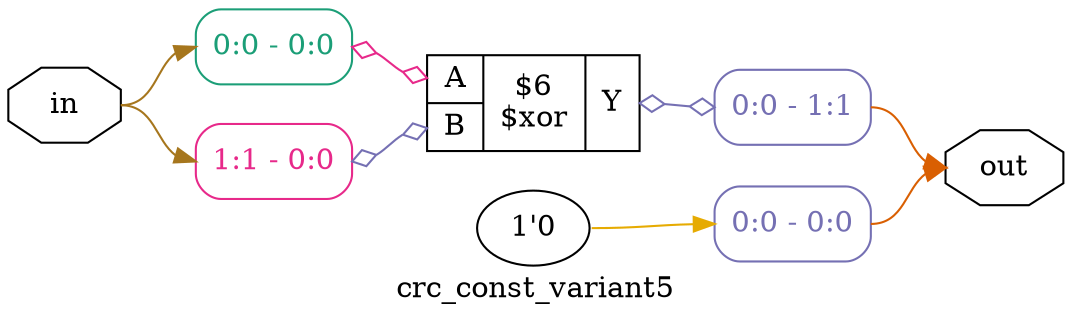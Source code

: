 digraph "crc_const_variant5" {
label="crc_const_variant5";
rankdir="LR";
remincross=true;
n1 [ shape=octagon, label="in", color="black", fontcolor="black"];
n2 [ shape=octagon, label="out", color="black", fontcolor="black"];
c6 [ shape=record, label="{{<p3> A|<p4> B}|$6\n$xor|{<p5> Y}}",  ];
x0 [ shape=record, style=rounded, label="<s0> 0:0 - 0:0 ", colorscheme="dark28", color="1", fontcolor="1" ];
x0:e -> c6:p3:w [arrowhead=odiamond, arrowtail=odiamond, dir=both, colorscheme="dark28", color="4", fontcolor="4", label=""];
x1 [ shape=record, style=rounded, label="<s0> 1:1 - 0:0 ", colorscheme="dark28", color="4", fontcolor="4" ];
x1:e -> c6:p4:w [arrowhead=odiamond, arrowtail=odiamond, dir=both, colorscheme="dark28", color="3", fontcolor="3", label=""];
x2 [ shape=record, style=rounded, label="<s0> 0:0 - 1:1 ", colorscheme="dark28", color="3", fontcolor="3" ];
c6:p5:e -> x2:w [arrowhead=odiamond, arrowtail=odiamond, dir=both, colorscheme="dark28", color="3", fontcolor="3", label=""];
v3 [ label="1'0" ];
x4 [ shape=record, style=rounded, label="<s0> 0:0 - 0:0 ", colorscheme="dark28", color="3", fontcolor="3" ];
n1:e -> x0:s0:w [colorscheme="dark28", color="7", fontcolor="7", label=""];
n1:e -> x1:s0:w [colorscheme="dark28", color="7", fontcolor="7", label=""];
x2:s0:e -> n2:w [colorscheme="dark28", color="2", fontcolor="2", label=""];
x4:s0:e -> n2:w [colorscheme="dark28", color="2", fontcolor="2", label=""];
v3:e -> x4:w [colorscheme="dark28", color="6", fontcolor="6", label=""];
}
